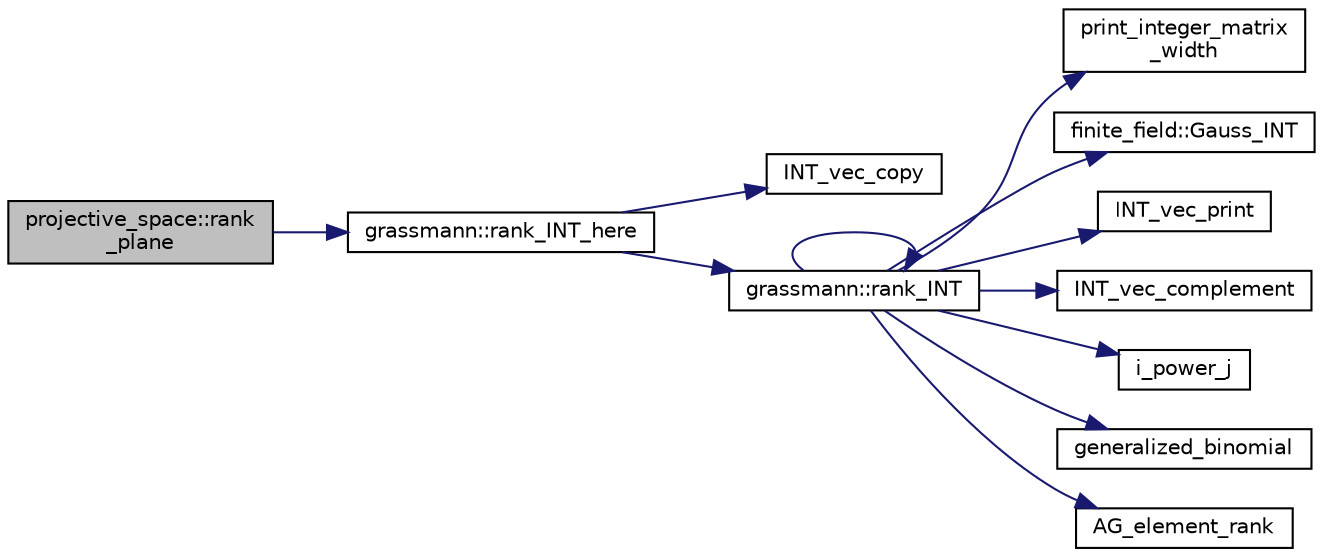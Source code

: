 digraph "projective_space::rank_plane"
{
  edge [fontname="Helvetica",fontsize="10",labelfontname="Helvetica",labelfontsize="10"];
  node [fontname="Helvetica",fontsize="10",shape=record];
  rankdir="LR";
  Node3082 [label="projective_space::rank\l_plane",height=0.2,width=0.4,color="black", fillcolor="grey75", style="filled", fontcolor="black"];
  Node3082 -> Node3083 [color="midnightblue",fontsize="10",style="solid",fontname="Helvetica"];
  Node3083 [label="grassmann::rank_INT_here",height=0.2,width=0.4,color="black", fillcolor="white", style="filled",URL="$df/d02/classgrassmann.html#aaeab144aec85ec523f5a4d614a86d8d7"];
  Node3083 -> Node3084 [color="midnightblue",fontsize="10",style="solid",fontname="Helvetica"];
  Node3084 [label="INT_vec_copy",height=0.2,width=0.4,color="black", fillcolor="white", style="filled",URL="$df/dbf/sajeeb_8_c.html#ac2d875e27e009af6ec04d17254d11075"];
  Node3083 -> Node3085 [color="midnightblue",fontsize="10",style="solid",fontname="Helvetica"];
  Node3085 [label="grassmann::rank_INT",height=0.2,width=0.4,color="black", fillcolor="white", style="filled",URL="$df/d02/classgrassmann.html#a1fa95ce7ecebd48b04c7a0dc75491184"];
  Node3085 -> Node3086 [color="midnightblue",fontsize="10",style="solid",fontname="Helvetica"];
  Node3086 [label="print_integer_matrix\l_width",height=0.2,width=0.4,color="black", fillcolor="white", style="filled",URL="$d5/db4/io__and__os_8h.html#aa78f3e73fc2179251bd15adbcc31573f"];
  Node3085 -> Node3087 [color="midnightblue",fontsize="10",style="solid",fontname="Helvetica"];
  Node3087 [label="finite_field::Gauss_INT",height=0.2,width=0.4,color="black", fillcolor="white", style="filled",URL="$df/d5a/classfinite__field.html#adb676d2e80341b53751326e3a58beb11"];
  Node3085 -> Node3088 [color="midnightblue",fontsize="10",style="solid",fontname="Helvetica"];
  Node3088 [label="INT_vec_print",height=0.2,width=0.4,color="black", fillcolor="white", style="filled",URL="$df/dbf/sajeeb_8_c.html#a79a5901af0b47dd0d694109543c027fe"];
  Node3085 -> Node3089 [color="midnightblue",fontsize="10",style="solid",fontname="Helvetica"];
  Node3089 [label="INT_vec_complement",height=0.2,width=0.4,color="black", fillcolor="white", style="filled",URL="$d5/db4/io__and__os_8h.html#a2a0a724647575fcd3090c763985eb81a"];
  Node3085 -> Node3090 [color="midnightblue",fontsize="10",style="solid",fontname="Helvetica"];
  Node3090 [label="i_power_j",height=0.2,width=0.4,color="black", fillcolor="white", style="filled",URL="$de/dc5/algebra__and__number__theory_8h.html#a39b321523e8957d701618bb5cac542b5"];
  Node3085 -> Node3091 [color="midnightblue",fontsize="10",style="solid",fontname="Helvetica"];
  Node3091 [label="generalized_binomial",height=0.2,width=0.4,color="black", fillcolor="white", style="filled",URL="$d2/d7c/combinatorics_8_c.html#a24762dc22e45175d18ec1ec1d2556ae8"];
  Node3085 -> Node3085 [color="midnightblue",fontsize="10",style="solid",fontname="Helvetica"];
  Node3085 -> Node3092 [color="midnightblue",fontsize="10",style="solid",fontname="Helvetica"];
  Node3092 [label="AG_element_rank",height=0.2,width=0.4,color="black", fillcolor="white", style="filled",URL="$d4/d67/geometry_8h.html#ab2ac908d07dd8038fd996e26bdc75c17"];
}
